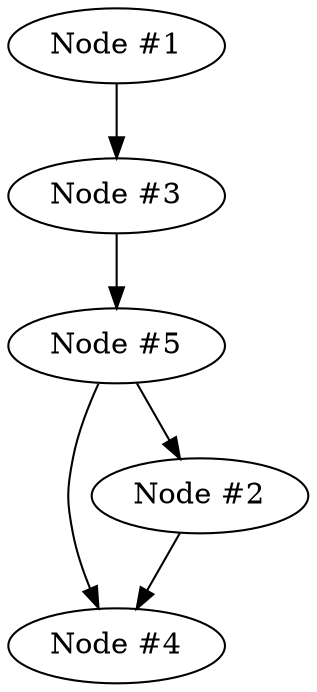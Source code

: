 digraph prova{
	"Node #4" [LUCAS=1];
	"Node #1" -> "Node #3";
	"Node #3" -> "Node #5";
	"Node #5" -> "Node #2";
	"Node #5" -> "Node #4";
	"Node #2" -> "Node #4";
}